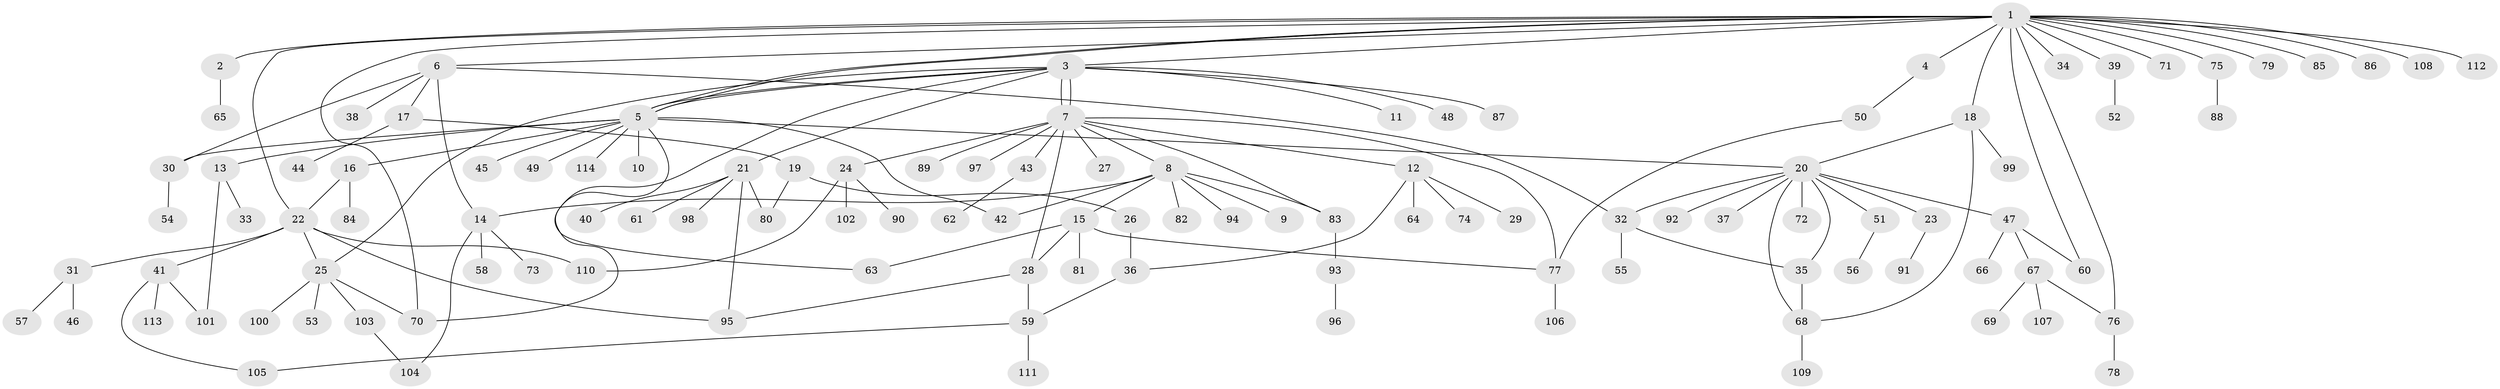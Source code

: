 // Generated by graph-tools (version 1.1) at 2025/14/03/09/25 04:14:45]
// undirected, 114 vertices, 145 edges
graph export_dot {
graph [start="1"]
  node [color=gray90,style=filled];
  1;
  2;
  3;
  4;
  5;
  6;
  7;
  8;
  9;
  10;
  11;
  12;
  13;
  14;
  15;
  16;
  17;
  18;
  19;
  20;
  21;
  22;
  23;
  24;
  25;
  26;
  27;
  28;
  29;
  30;
  31;
  32;
  33;
  34;
  35;
  36;
  37;
  38;
  39;
  40;
  41;
  42;
  43;
  44;
  45;
  46;
  47;
  48;
  49;
  50;
  51;
  52;
  53;
  54;
  55;
  56;
  57;
  58;
  59;
  60;
  61;
  62;
  63;
  64;
  65;
  66;
  67;
  68;
  69;
  70;
  71;
  72;
  73;
  74;
  75;
  76;
  77;
  78;
  79;
  80;
  81;
  82;
  83;
  84;
  85;
  86;
  87;
  88;
  89;
  90;
  91;
  92;
  93;
  94;
  95;
  96;
  97;
  98;
  99;
  100;
  101;
  102;
  103;
  104;
  105;
  106;
  107;
  108;
  109;
  110;
  111;
  112;
  113;
  114;
  1 -- 2;
  1 -- 3;
  1 -- 4;
  1 -- 5;
  1 -- 5;
  1 -- 6;
  1 -- 18;
  1 -- 22;
  1 -- 34;
  1 -- 39;
  1 -- 60;
  1 -- 70;
  1 -- 71;
  1 -- 75;
  1 -- 76;
  1 -- 79;
  1 -- 85;
  1 -- 86;
  1 -- 108;
  1 -- 112;
  2 -- 65;
  3 -- 5;
  3 -- 5;
  3 -- 7;
  3 -- 7;
  3 -- 11;
  3 -- 21;
  3 -- 25;
  3 -- 48;
  3 -- 70;
  3 -- 87;
  4 -- 50;
  5 -- 10;
  5 -- 13;
  5 -- 16;
  5 -- 20;
  5 -- 30;
  5 -- 42;
  5 -- 45;
  5 -- 49;
  5 -- 63;
  5 -- 114;
  6 -- 14;
  6 -- 17;
  6 -- 30;
  6 -- 32;
  6 -- 38;
  7 -- 8;
  7 -- 12;
  7 -- 24;
  7 -- 27;
  7 -- 28;
  7 -- 43;
  7 -- 77;
  7 -- 83;
  7 -- 89;
  7 -- 97;
  8 -- 9;
  8 -- 14;
  8 -- 15;
  8 -- 42;
  8 -- 82;
  8 -- 83;
  8 -- 94;
  12 -- 29;
  12 -- 36;
  12 -- 64;
  12 -- 74;
  13 -- 33;
  13 -- 101;
  14 -- 58;
  14 -- 73;
  14 -- 104;
  15 -- 28;
  15 -- 63;
  15 -- 77;
  15 -- 81;
  16 -- 22;
  16 -- 84;
  17 -- 19;
  17 -- 44;
  18 -- 20;
  18 -- 68;
  18 -- 99;
  19 -- 26;
  19 -- 80;
  20 -- 23;
  20 -- 32;
  20 -- 35;
  20 -- 37;
  20 -- 47;
  20 -- 51;
  20 -- 68;
  20 -- 72;
  20 -- 92;
  21 -- 40;
  21 -- 61;
  21 -- 80;
  21 -- 95;
  21 -- 98;
  22 -- 25;
  22 -- 31;
  22 -- 41;
  22 -- 95;
  22 -- 110;
  23 -- 91;
  24 -- 90;
  24 -- 102;
  24 -- 110;
  25 -- 53;
  25 -- 70;
  25 -- 100;
  25 -- 103;
  26 -- 36;
  28 -- 59;
  28 -- 95;
  30 -- 54;
  31 -- 46;
  31 -- 57;
  32 -- 35;
  32 -- 55;
  35 -- 68;
  36 -- 59;
  39 -- 52;
  41 -- 101;
  41 -- 105;
  41 -- 113;
  43 -- 62;
  47 -- 60;
  47 -- 66;
  47 -- 67;
  50 -- 77;
  51 -- 56;
  59 -- 105;
  59 -- 111;
  67 -- 69;
  67 -- 76;
  67 -- 107;
  68 -- 109;
  75 -- 88;
  76 -- 78;
  77 -- 106;
  83 -- 93;
  93 -- 96;
  103 -- 104;
}
